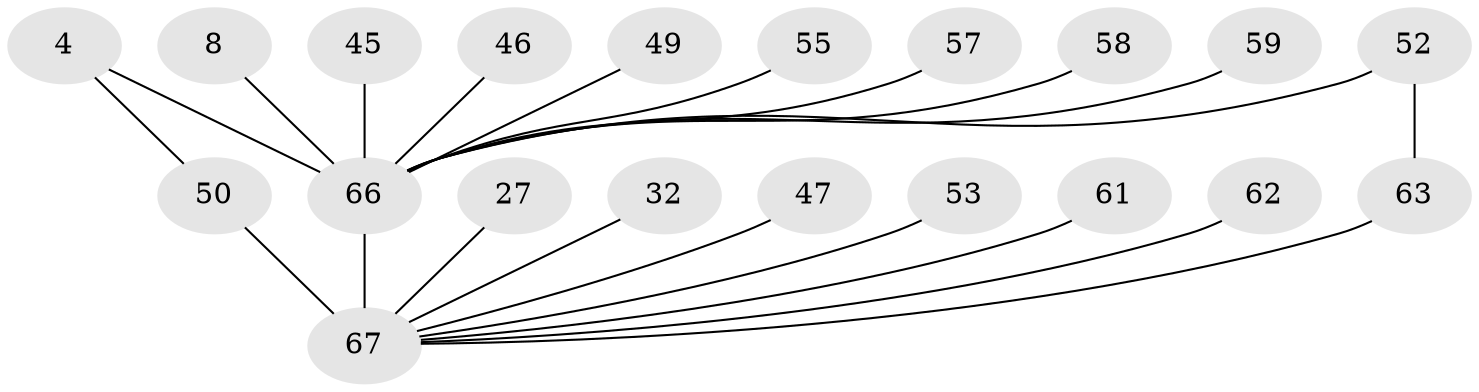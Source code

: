 // original degree distribution, {8: 0.029850746268656716, 17: 0.014925373134328358, 7: 0.04477611940298507, 5: 0.07462686567164178, 6: 0.029850746268656716, 3: 0.13432835820895522, 1: 0.3880597014925373, 2: 0.22388059701492538, 4: 0.04477611940298507, 12: 0.014925373134328358}
// Generated by graph-tools (version 1.1) at 2025/51/03/04/25 21:51:20]
// undirected, 20 vertices, 21 edges
graph export_dot {
graph [start="1"]
  node [color=gray90,style=filled];
  4;
  8;
  27;
  32 [super="+14"];
  45;
  46;
  47;
  49 [super="+44"];
  50 [super="+29+43"];
  52 [super="+7+31"];
  53;
  55;
  57;
  58;
  59;
  61;
  62;
  63 [super="+38+60"];
  66 [super="+18+40+65+26"];
  67 [super="+25+37"];
  4 -- 50;
  4 -- 66 [weight=4];
  8 -- 66 [weight=3];
  27 -- 67 [weight=2];
  32 -- 67 [weight=2];
  45 -- 66;
  46 -- 66;
  47 -- 67;
  49 -- 66 [weight=2];
  50 -- 67 [weight=2];
  52 -- 66 [weight=2];
  52 -- 63 [weight=2];
  53 -- 67;
  55 -- 66;
  57 -- 66;
  58 -- 66;
  59 -- 66;
  61 -- 67;
  62 -- 67;
  63 -- 67 [weight=2];
  66 -- 67 [weight=15];
}
